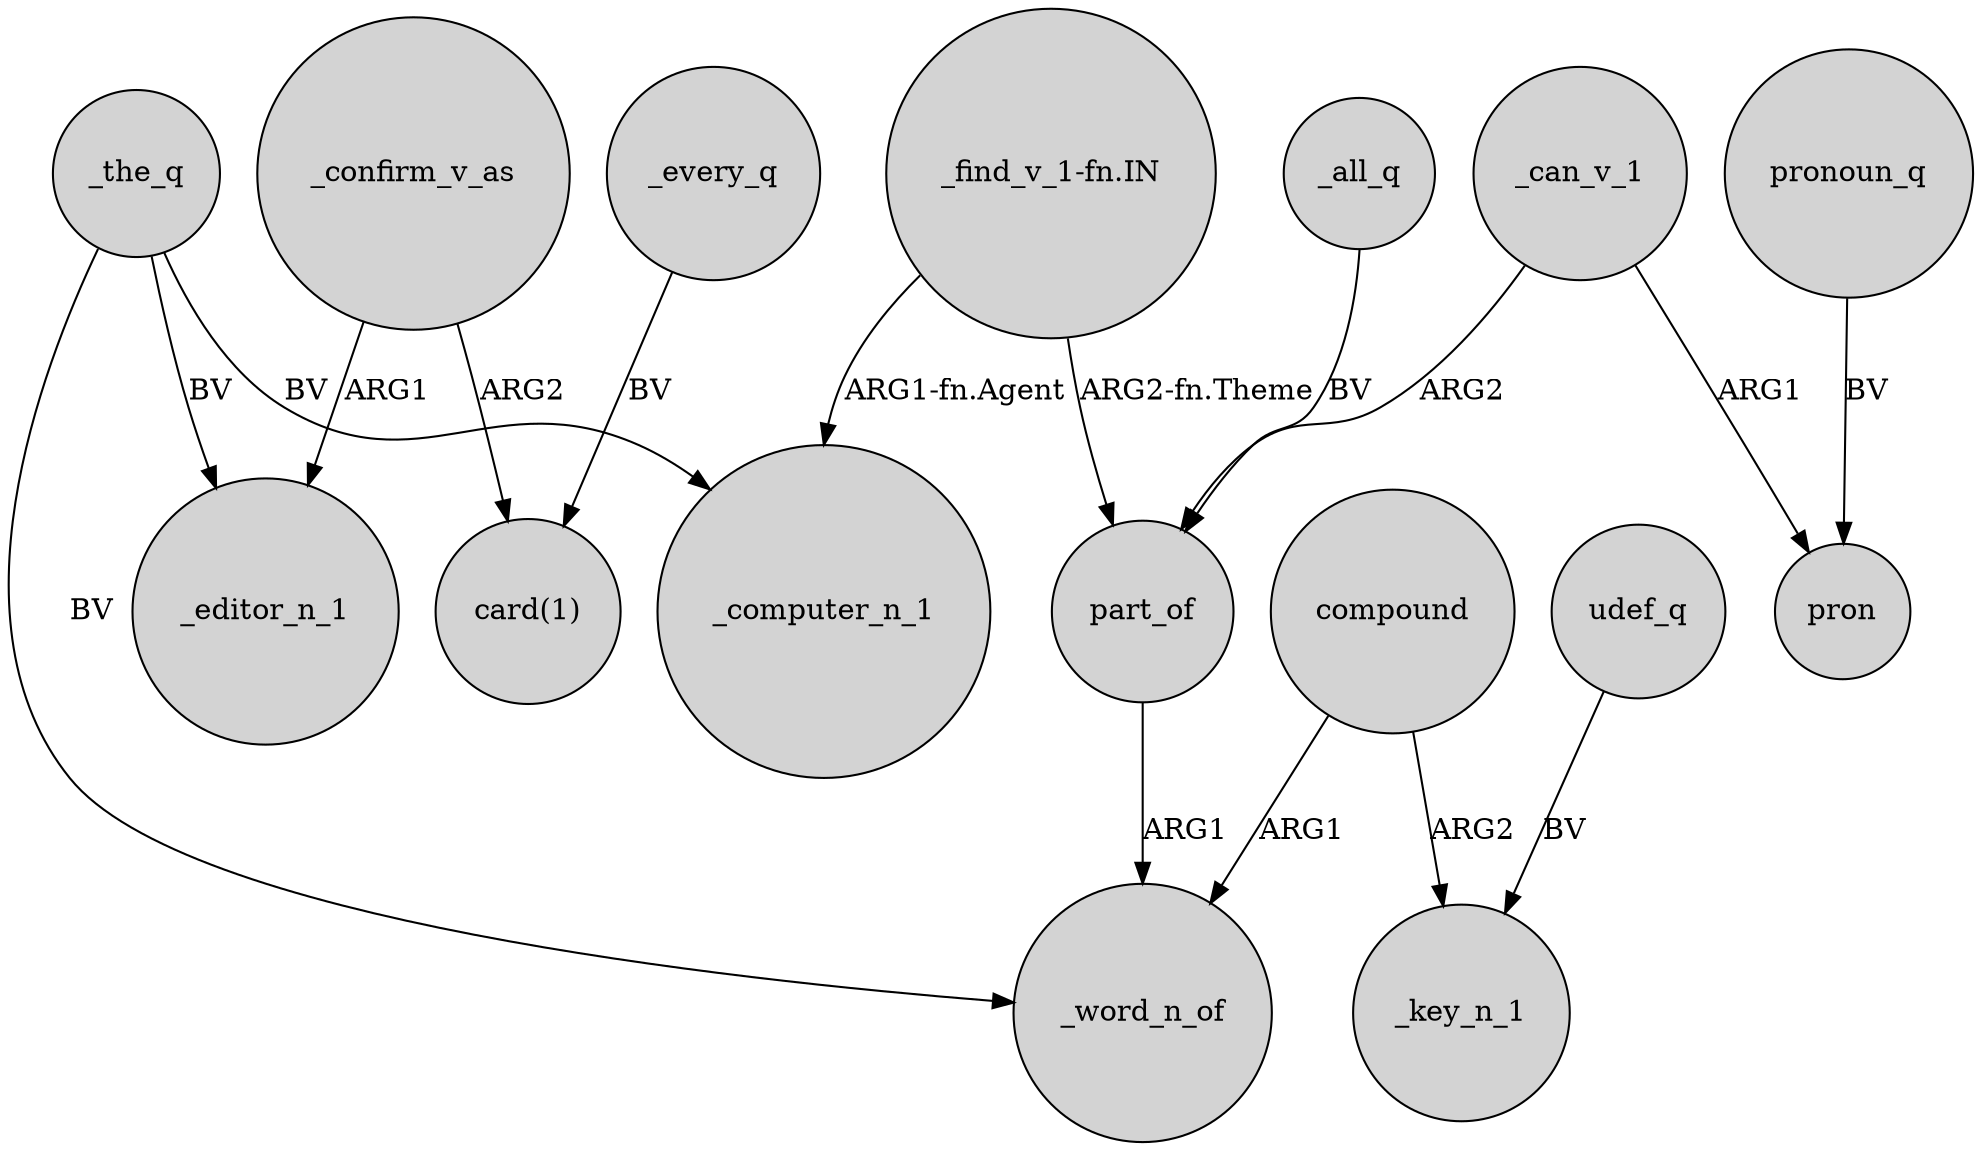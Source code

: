 digraph {
	node [shape=circle style=filled]
	_confirm_v_as -> _editor_n_1 [label=ARG1]
	compound -> _word_n_of [label=ARG1]
	part_of -> _word_n_of [label=ARG1]
	_the_q -> _word_n_of [label=BV]
	"_find_v_1-fn.IN" -> part_of [label="ARG2-fn.Theme"]
	"_find_v_1-fn.IN" -> _computer_n_1 [label="ARG1-fn.Agent"]
	compound -> _key_n_1 [label=ARG2]
	_the_q -> _computer_n_1 [label=BV]
	_can_v_1 -> pron [label=ARG1]
	_all_q -> part_of [label=BV]
	_can_v_1 -> part_of [label=ARG2]
	udef_q -> _key_n_1 [label=BV]
	_every_q -> "card(1)" [label=BV]
	_the_q -> _editor_n_1 [label=BV]
	_confirm_v_as -> "card(1)" [label=ARG2]
	pronoun_q -> pron [label=BV]
}

